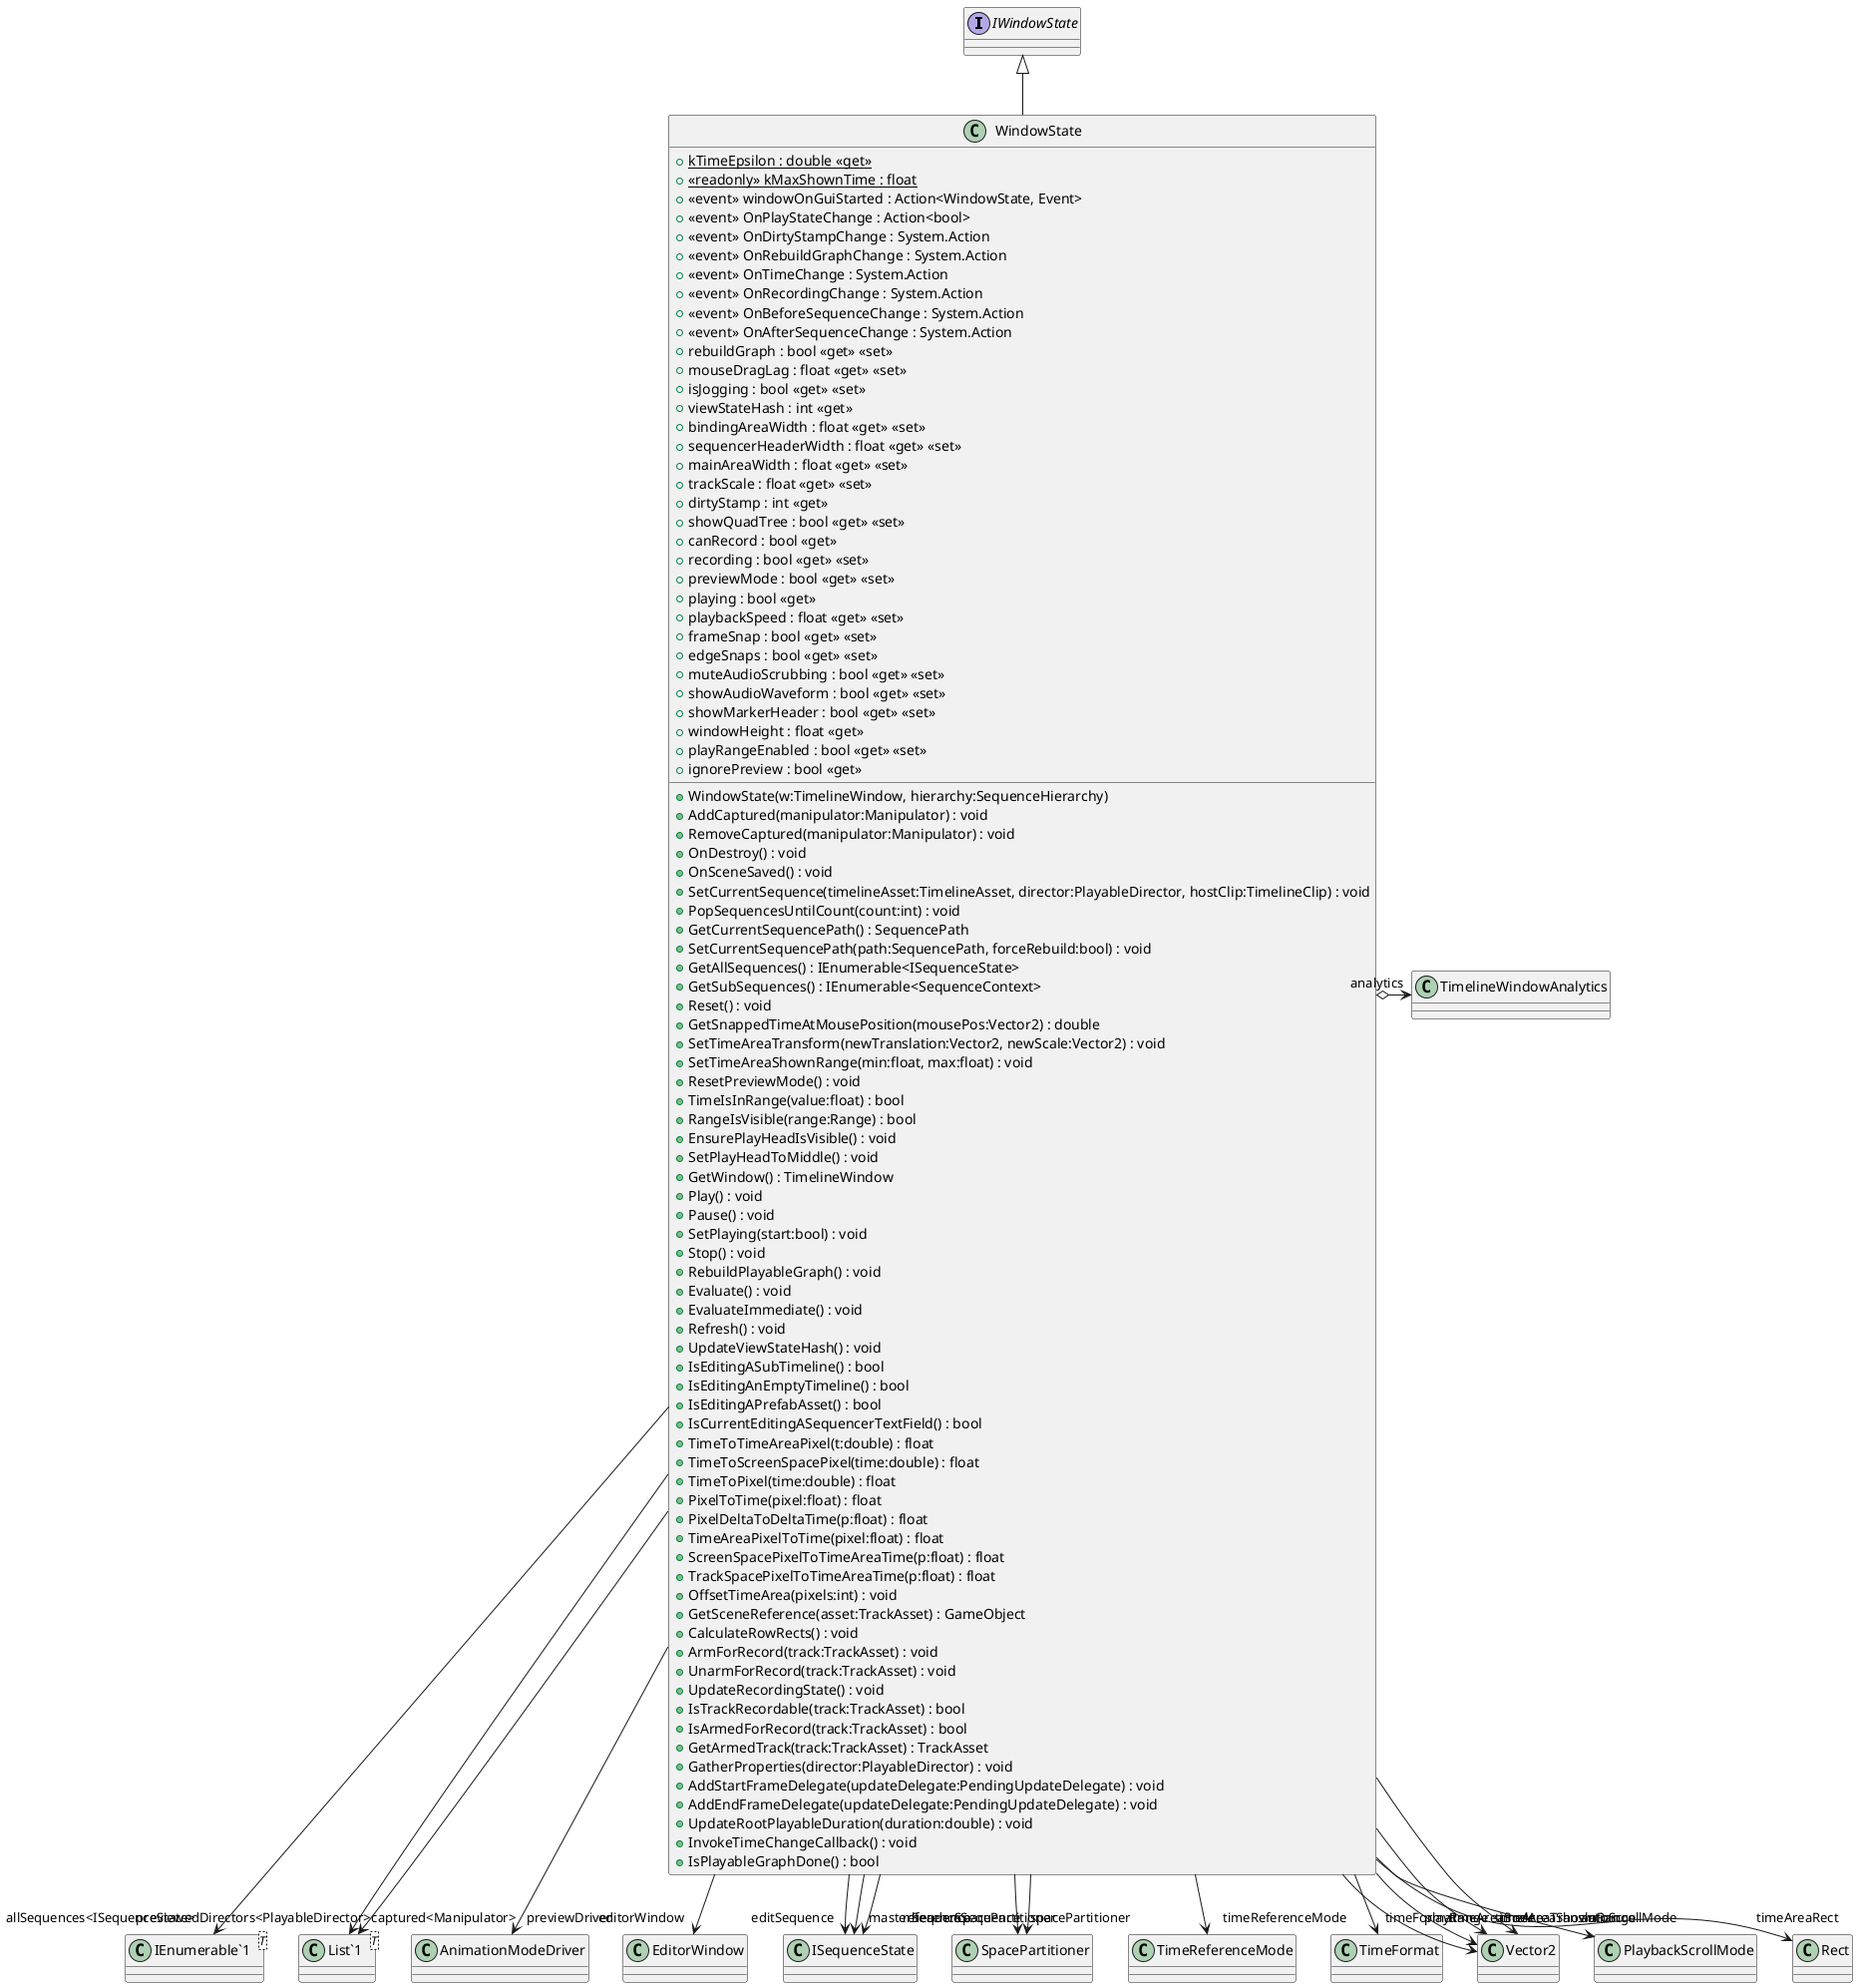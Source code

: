 @startuml
interface IWindowState {
}
class WindowState {
    + {static} kTimeEpsilon : double <<get>>
    + {static} <<readonly>> kMaxShownTime : float
    +  <<event>> windowOnGuiStarted : Action<WindowState, Event> 
    +  <<event>> OnPlayStateChange : Action<bool> 
    +  <<event>> OnDirtyStampChange : System.Action 
    +  <<event>> OnRebuildGraphChange : System.Action 
    +  <<event>> OnTimeChange : System.Action 
    +  <<event>> OnRecordingChange : System.Action 
    +  <<event>> OnBeforeSequenceChange : System.Action 
    +  <<event>> OnAfterSequenceChange : System.Action 
    + WindowState(w:TimelineWindow, hierarchy:SequenceHierarchy)
    + rebuildGraph : bool <<get>> <<set>>
    + mouseDragLag : float <<get>> <<set>>
    + AddCaptured(manipulator:Manipulator) : void
    + RemoveCaptured(manipulator:Manipulator) : void
    + isJogging : bool <<get>> <<set>>
    + viewStateHash : int <<get>>
    + bindingAreaWidth : float <<get>> <<set>>
    + sequencerHeaderWidth : float <<get>> <<set>>
    + mainAreaWidth : float <<get>> <<set>>
    + trackScale : float <<get>> <<set>>
    + dirtyStamp : int <<get>>
    + showQuadTree : bool <<get>> <<set>>
    + canRecord : bool <<get>>
    + recording : bool <<get>> <<set>>
    + previewMode : bool <<get>> <<set>>
    + playing : bool <<get>>
    + playbackSpeed : float <<get>> <<set>>
    + frameSnap : bool <<get>> <<set>>
    + edgeSnaps : bool <<get>> <<set>>
    + muteAudioScrubbing : bool <<get>> <<set>>
    + showAudioWaveform : bool <<get>> <<set>>
    + showMarkerHeader : bool <<get>> <<set>>
    + OnDestroy() : void
    + OnSceneSaved() : void
    + SetCurrentSequence(timelineAsset:TimelineAsset, director:PlayableDirector, hostClip:TimelineClip) : void
    + PopSequencesUntilCount(count:int) : void
    + GetCurrentSequencePath() : SequencePath
    + SetCurrentSequencePath(path:SequencePath, forceRebuild:bool) : void
    + GetAllSequences() : IEnumerable<ISequenceState>
    + GetSubSequences() : IEnumerable<SequenceContext>
    + Reset() : void
    + GetSnappedTimeAtMousePosition(mousePos:Vector2) : double
    + SetTimeAreaTransform(newTranslation:Vector2, newScale:Vector2) : void
    + SetTimeAreaShownRange(min:float, max:float) : void
    + ResetPreviewMode() : void
    + TimeIsInRange(value:float) : bool
    + RangeIsVisible(range:Range) : bool
    + EnsurePlayHeadIsVisible() : void
    + SetPlayHeadToMiddle() : void
    + windowHeight : float <<get>>
    + playRangeEnabled : bool <<get>> <<set>>
    + ignorePreview : bool <<get>>
    + GetWindow() : TimelineWindow
    + Play() : void
    + Pause() : void
    + SetPlaying(start:bool) : void
    + Stop() : void
    + RebuildPlayableGraph() : void
    + Evaluate() : void
    + EvaluateImmediate() : void
    + Refresh() : void
    + UpdateViewStateHash() : void
    + IsEditingASubTimeline() : bool
    + IsEditingAnEmptyTimeline() : bool
    + IsEditingAPrefabAsset() : bool
    + IsCurrentEditingASequencerTextField() : bool
    + TimeToTimeAreaPixel(t:double) : float
    + TimeToScreenSpacePixel(time:double) : float
    + TimeToPixel(time:double) : float
    + PixelToTime(pixel:float) : float
    + PixelDeltaToDeltaTime(p:float) : float
    + TimeAreaPixelToTime(pixel:float) : float
    + ScreenSpacePixelToTimeAreaTime(p:float) : float
    + TrackSpacePixelToTimeAreaTime(p:float) : float
    + OffsetTimeArea(pixels:int) : void
    + GetSceneReference(asset:TrackAsset) : GameObject
    + CalculateRowRects() : void
    + ArmForRecord(track:TrackAsset) : void
    + UnarmForRecord(track:TrackAsset) : void
    + UpdateRecordingState() : void
    + IsTrackRecordable(track:TrackAsset) : bool
    + IsArmedForRecord(track:TrackAsset) : bool
    + GetArmedTrack(track:TrackAsset) : TrackAsset
    + GatherProperties(director:PlayableDirector) : void
    + AddStartFrameDelegate(updateDelegate:PendingUpdateDelegate) : void
    + AddEndFrameDelegate(updateDelegate:PendingUpdateDelegate) : void
    + UpdateRootPlayableDuration(duration:double) : void
    + InvokeTimeChangeCallback() : void
    + IsPlayableGraphDone() : bool
}
class "IEnumerable`1"<T> {
}
class "List`1"<T> {
}
IWindowState <|-- WindowState
WindowState --> "previewDriver" AnimationModeDriver
WindowState --> "editorWindow" EditorWindow
WindowState --> "editSequence" ISequenceState
WindowState --> "masterSequence" ISequenceState
WindowState --> "referenceSequence" ISequenceState
WindowState --> "allSequences<ISequenceState>" "IEnumerable`1"
WindowState --> "spacePartitioner" SpacePartitioner
WindowState --> "headerSpacePartitioner" SpacePartitioner
WindowState --> "captured<Manipulator>" "List`1"
WindowState --> "timeReferenceMode" TimeReferenceMode
WindowState --> "timeFormat" TimeFormat
WindowState --> "playRange" Vector2
WindowState --> "autoScrollMode" PlaybackScrollMode
WindowState --> "previewedDirectors<PlayableDirector>" "List`1"
WindowState o-> "analytics" TimelineWindowAnalytics
WindowState --> "timeAreaShownRange" Vector2
WindowState --> "timeAreaTranslation" Vector2
WindowState --> "timeAreaScale" Vector2
WindowState --> "timeAreaRect" Rect
@enduml
